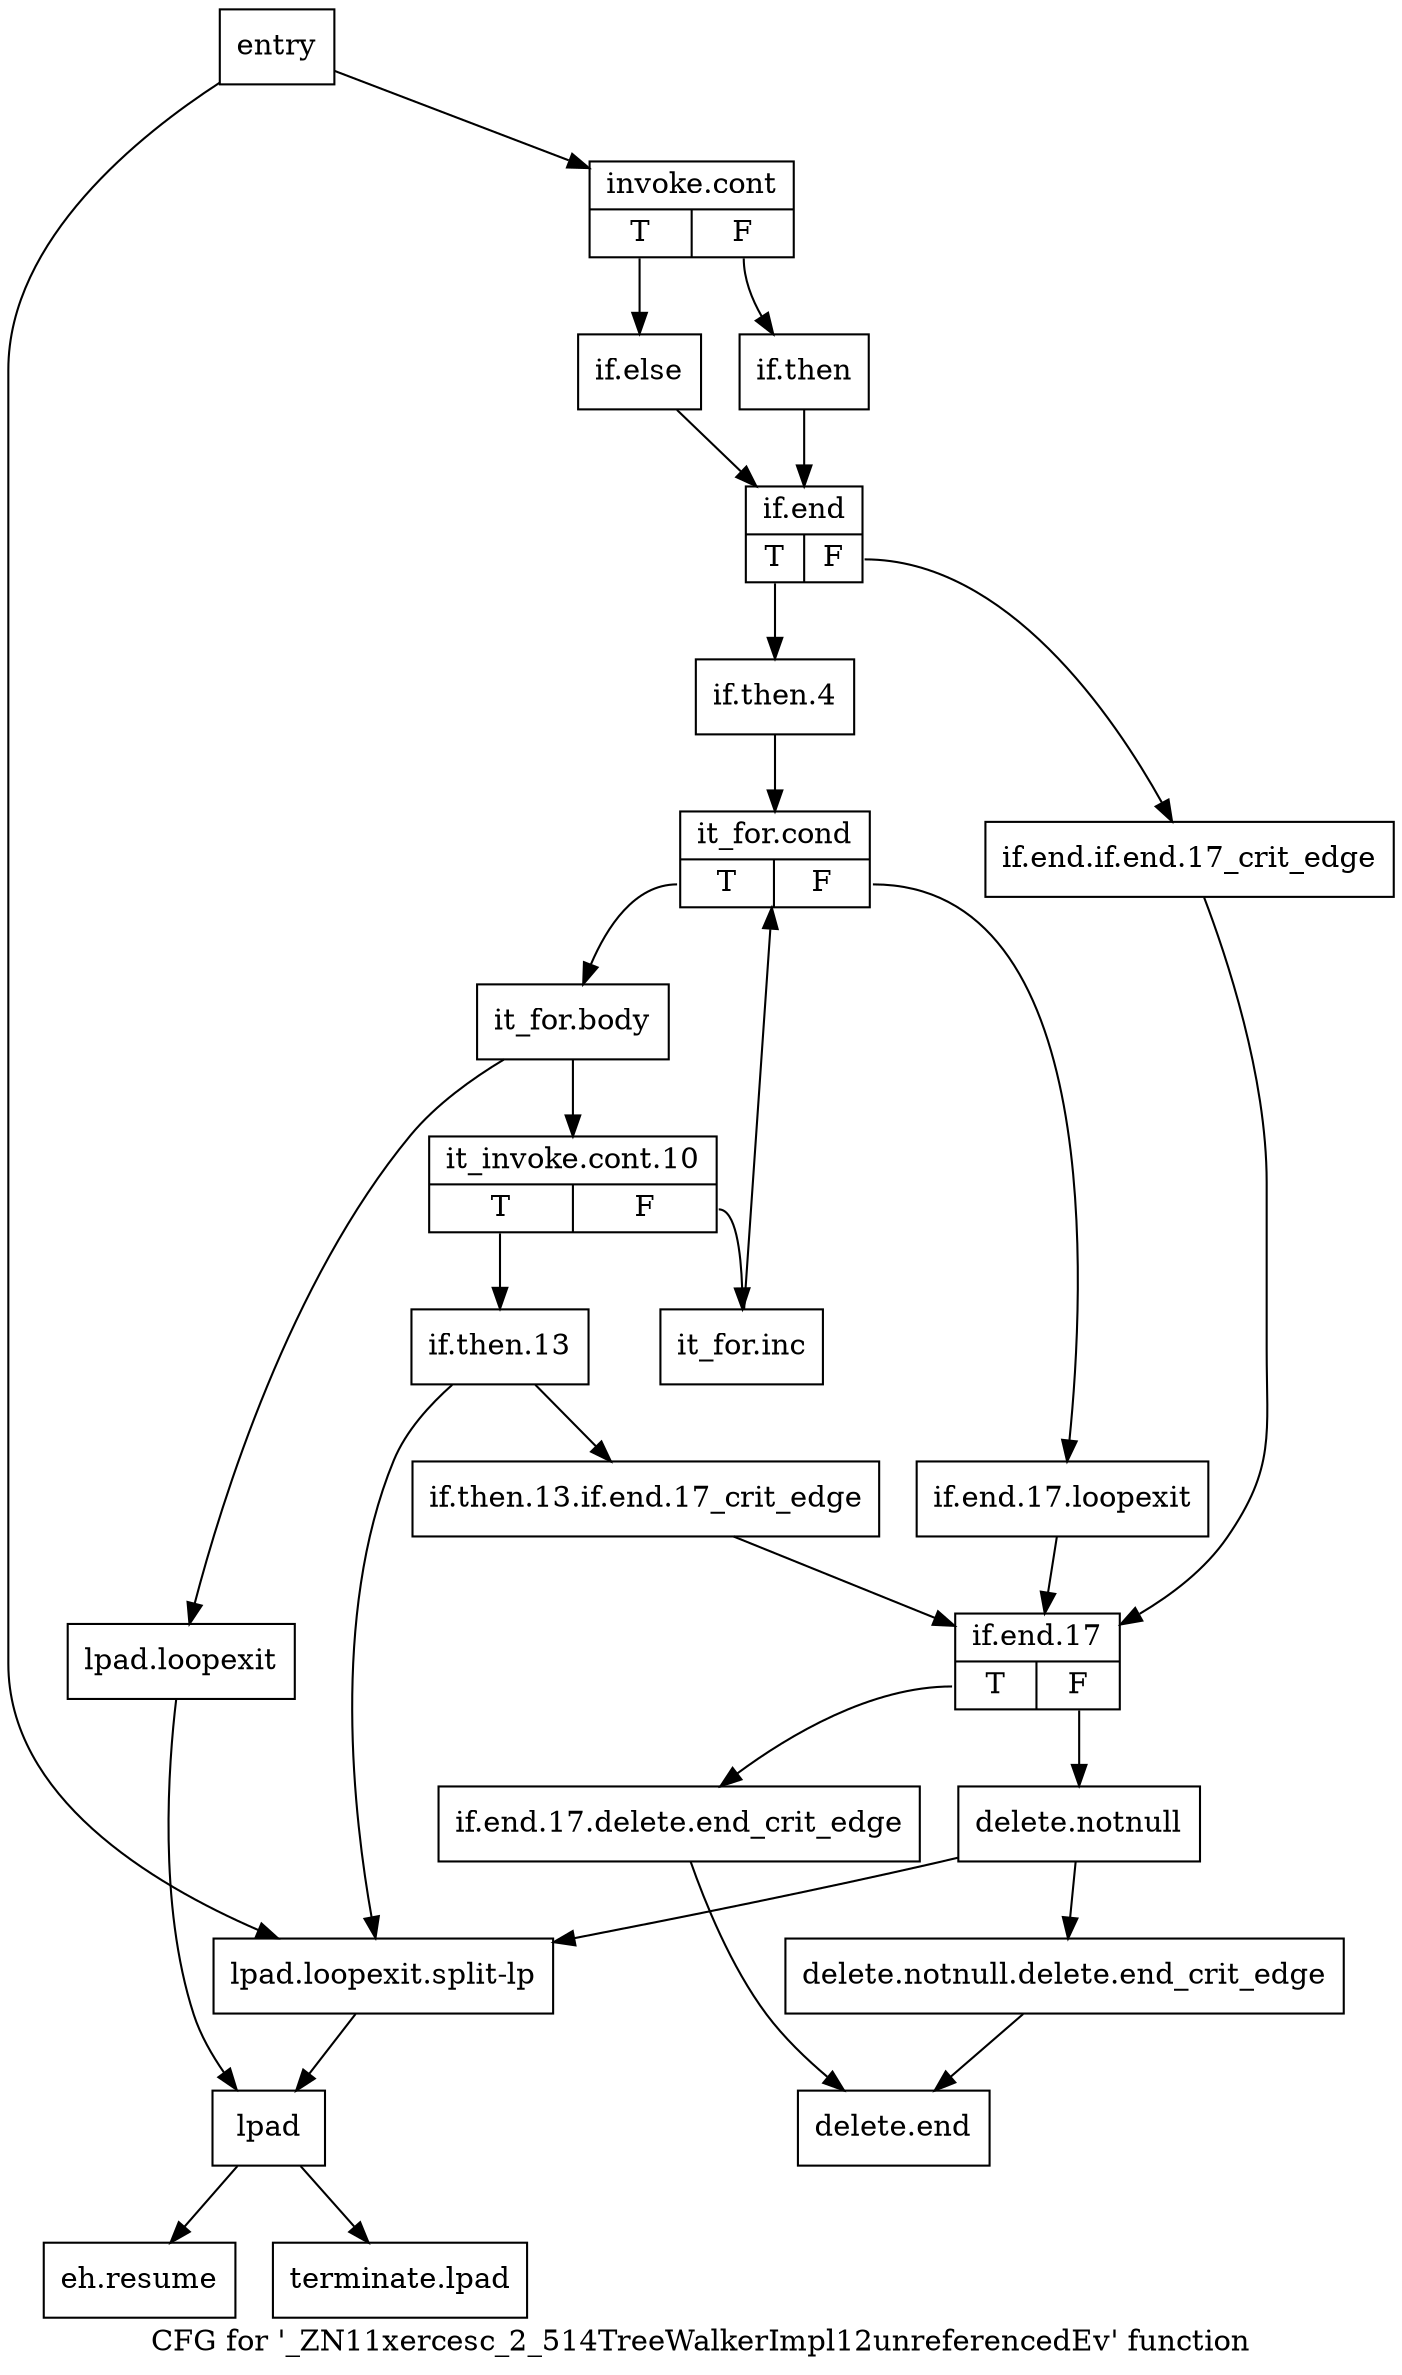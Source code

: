 digraph "CFG for '_ZN11xercesc_2_514TreeWalkerImpl12unreferencedEv' function" {
	label="CFG for '_ZN11xercesc_2_514TreeWalkerImpl12unreferencedEv' function";

	Node0x4d36610 [shape=record,label="{entry}"];
	Node0x4d36610 -> Node0x4d36660;
	Node0x4d36610 -> Node0x4d36750;
	Node0x4d36660 [shape=record,label="{invoke.cont|{<s0>T|<s1>F}}"];
	Node0x4d36660:s0 -> Node0x4d367f0;
	Node0x4d36660:s1 -> Node0x4d366b0;
	Node0x4d366b0 [shape=record,label="{if.then}"];
	Node0x4d366b0 -> Node0x4d36840;
	Node0x4d36700 [shape=record,label="{lpad.loopexit}"];
	Node0x4d36700 -> Node0x4d367a0;
	Node0x4d36750 [shape=record,label="{lpad.loopexit.split-lp}"];
	Node0x4d36750 -> Node0x4d367a0;
	Node0x4d367a0 [shape=record,label="{lpad}"];
	Node0x4d367a0 -> Node0x4d36cf0;
	Node0x4d367a0 -> Node0x4d36d40;
	Node0x4d367f0 [shape=record,label="{if.else}"];
	Node0x4d367f0 -> Node0x4d36840;
	Node0x4d36840 [shape=record,label="{if.end|{<s0>T|<s1>F}}"];
	Node0x4d36840:s0 -> Node0x4d368e0;
	Node0x4d36840:s1 -> Node0x4d36890;
	Node0x4d36890 [shape=record,label="{if.end.if.end.17_crit_edge}"];
	Node0x4d36890 -> Node0x4d36b60;
	Node0x4d368e0 [shape=record,label="{if.then.4}"];
	Node0x4d368e0 -> Node0x4d36930;
	Node0x4d36930 [shape=record,label="{it_for.cond|{<s0>T|<s1>F}}"];
	Node0x4d36930:s0 -> Node0x4d36980;
	Node0x4d36930:s1 -> Node0x4d36b10;
	Node0x4d36980 [shape=record,label="{it_for.body}"];
	Node0x4d36980 -> Node0x4d369d0;
	Node0x4d36980 -> Node0x4d36700;
	Node0x4d369d0 [shape=record,label="{it_invoke.cont.10|{<s0>T|<s1>F}}"];
	Node0x4d369d0:s0 -> Node0x4d36a20;
	Node0x4d369d0:s1 -> Node0x4d36ac0;
	Node0x4d36a20 [shape=record,label="{if.then.13}"];
	Node0x4d36a20 -> Node0x4d36a70;
	Node0x4d36a20 -> Node0x4d36750;
	Node0x4d36a70 [shape=record,label="{if.then.13.if.end.17_crit_edge}"];
	Node0x4d36a70 -> Node0x4d36b60;
	Node0x4d36ac0 [shape=record,label="{it_for.inc}"];
	Node0x4d36ac0 -> Node0x4d36930;
	Node0x4d36b10 [shape=record,label="{if.end.17.loopexit}"];
	Node0x4d36b10 -> Node0x4d36b60;
	Node0x4d36b60 [shape=record,label="{if.end.17|{<s0>T|<s1>F}}"];
	Node0x4d36b60:s0 -> Node0x4d36bb0;
	Node0x4d36b60:s1 -> Node0x4d36c00;
	Node0x4d36bb0 [shape=record,label="{if.end.17.delete.end_crit_edge}"];
	Node0x4d36bb0 -> Node0x4d36ca0;
	Node0x4d36c00 [shape=record,label="{delete.notnull}"];
	Node0x4d36c00 -> Node0x4d36c50;
	Node0x4d36c00 -> Node0x4d36750;
	Node0x4d36c50 [shape=record,label="{delete.notnull.delete.end_crit_edge}"];
	Node0x4d36c50 -> Node0x4d36ca0;
	Node0x4d36ca0 [shape=record,label="{delete.end}"];
	Node0x4d36cf0 [shape=record,label="{eh.resume}"];
	Node0x4d36d40 [shape=record,label="{terminate.lpad}"];
}

